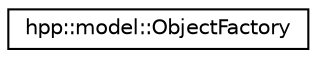 digraph "Graphical Class Hierarchy"
{
  edge [fontname="Helvetica",fontsize="10",labelfontname="Helvetica",labelfontsize="10"];
  node [fontname="Helvetica",fontsize="10",shape=record];
  rankdir="LR";
  Node1 [label="hpp::model::ObjectFactory",height=0.2,width=0.4,color="black", fillcolor="white", style="filled",URL="$a00019.html",tooltip="Object Factory. "];
}
